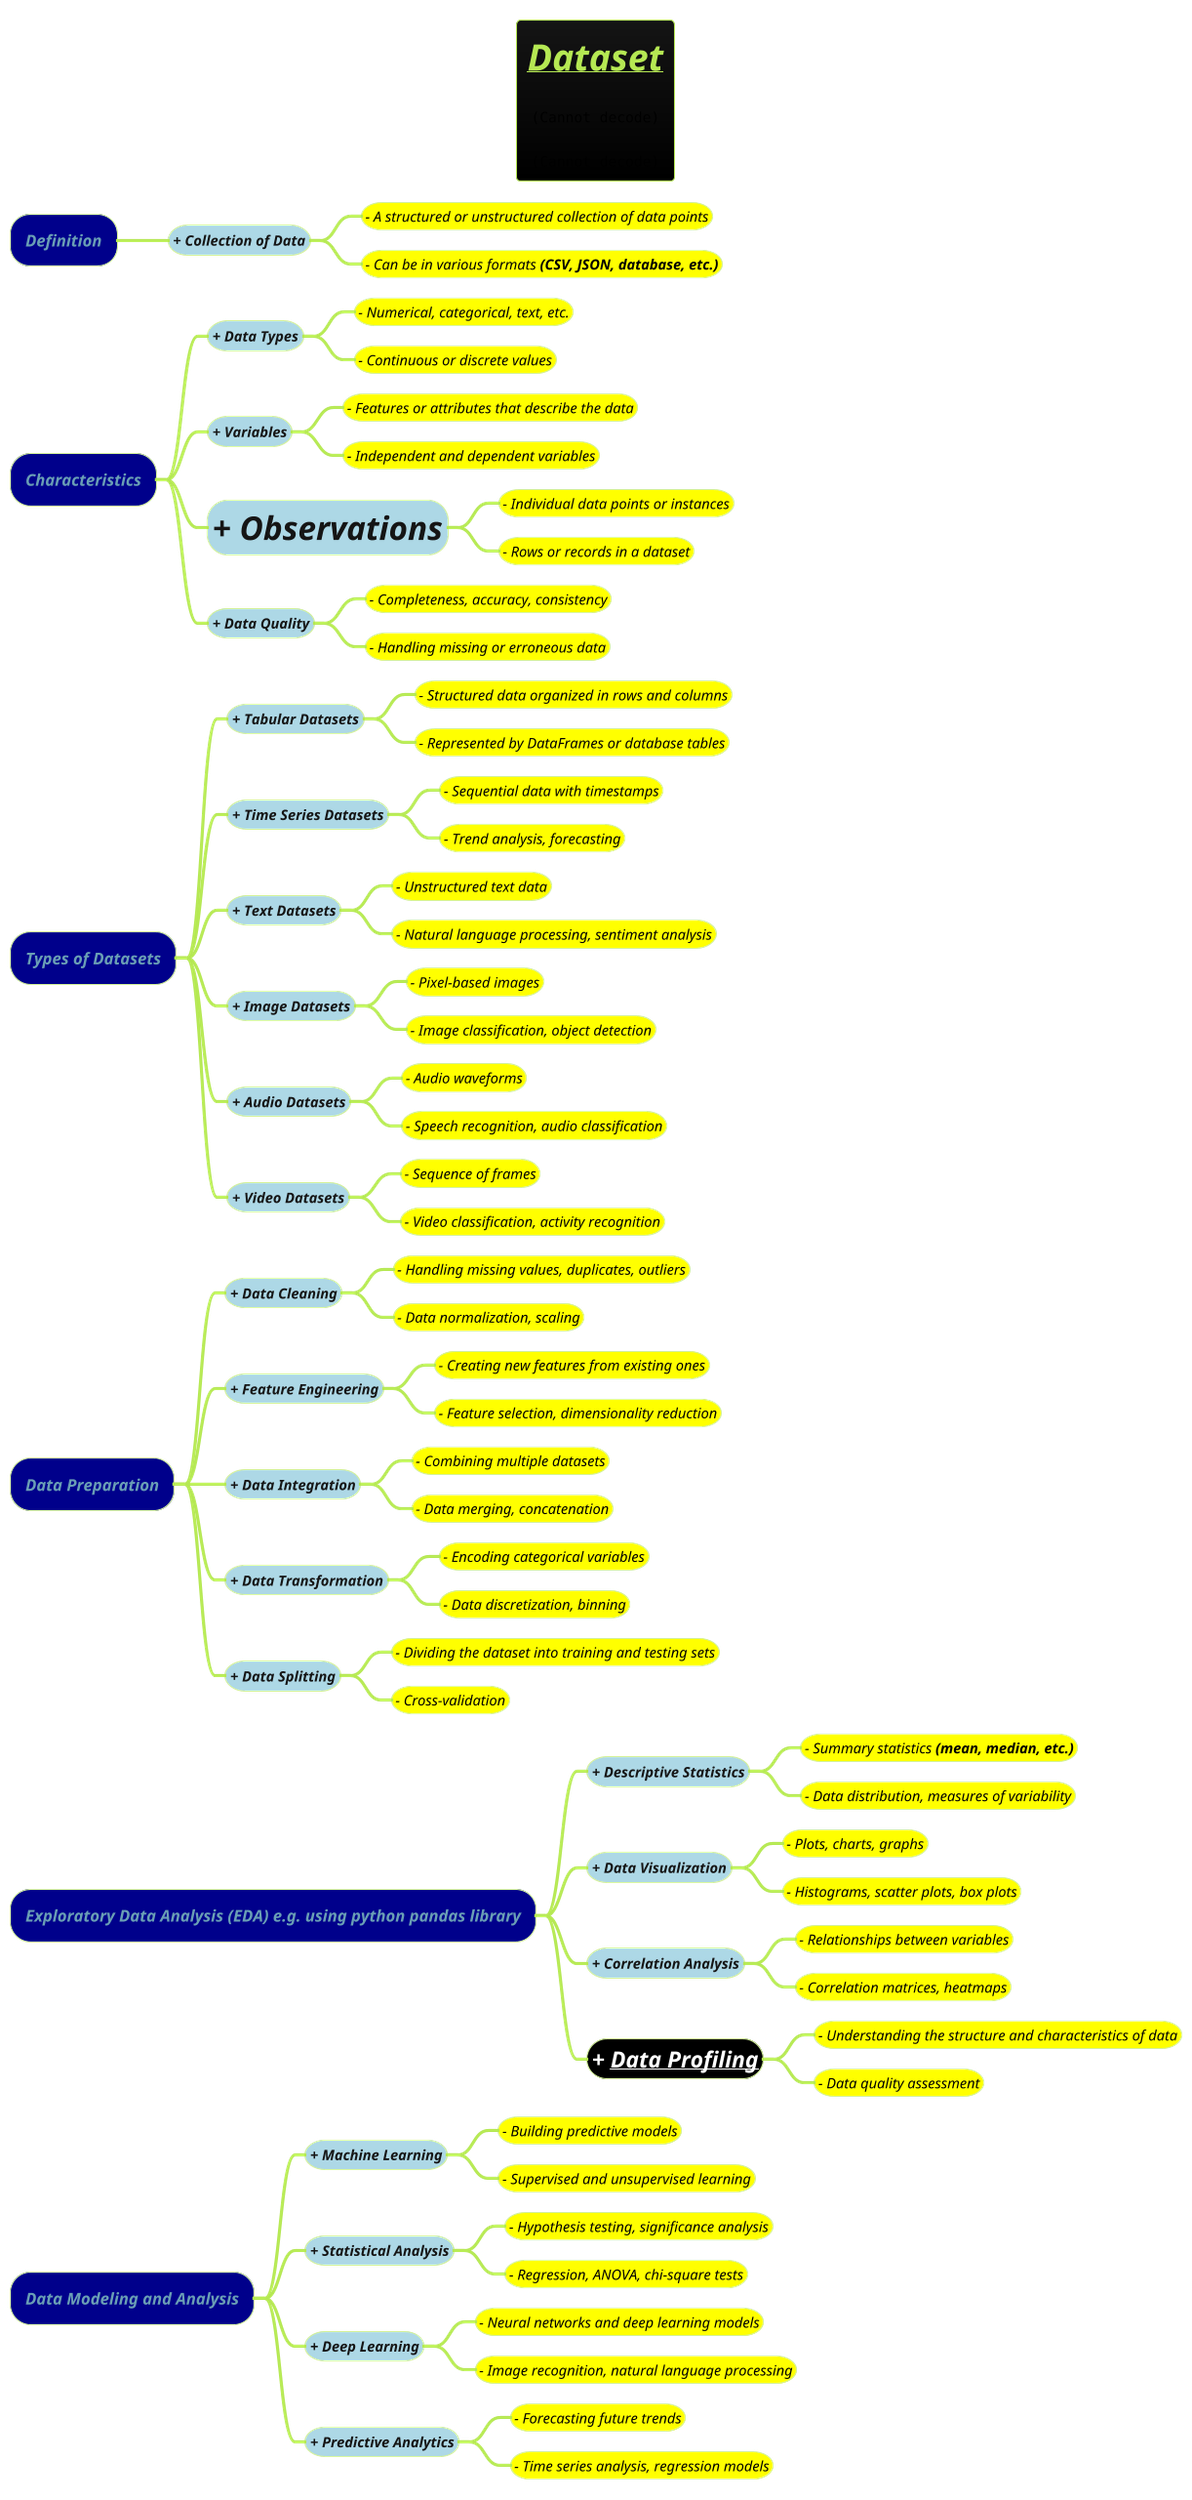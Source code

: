 @startmindmap
title =<b><u><i>Dataset\n\n<img:images/img_2.png>\n\n<img:images/img_1.png>
!theme hacker

*[#darkblue] <i>**Definition**
**[#lightblue] <i><color #blac><size:14>+ Collection of Data
***[#yellow] <i><color #black><size:14>- A structured or unstructured collection of data points
***[#yellow] <i><color #black><size:14>- Can be in various formats <b>(CSV, JSON, database, etc.)

*[#darkblue] <i>**Characteristics**
**[#lightblue] <i><color #blac><size:14>+ Data Types
***[#yellow] <i><color #black><size:14>- Numerical, categorical, text, etc.
***[#yellow] <i><color #black><size:14>- Continuous or discrete values
**[#lightblue] <i><color #blac><size:14>+ Variables
***[#yellow] <i><color #black><size:14>- Features or attributes that describe the data
***[#yellow] <i><color #black><size:14>- Independent and dependent variables
**[#lightblue] <i><color #blac><size:32>+ Observations
***[#yellow] <i><color #black><size:14>- Individual data points or instances
***[#yellow] <i><color #black><size:14>- Rows or records in a dataset
**[#lightblue] <i><color #blac><size:14>+ Data Quality
***[#yellow] <i><color #black><size:14>- Completeness, accuracy, consistency
***[#yellow] <i><color #black><size:14>- Handling missing or erroneous data

*[#darkblue] <i>**Types of Datasets**
**[#lightblue] <i><color #blac><size:14>+ Tabular Datasets
***[#yellow] <i><color #black><size:14>- Structured data organized in rows and columns
***[#yellow] <i><color #black><size:14>- Represented by DataFrames or database tables
**[#lightblue] <i><color #blac><size:14>+ Time Series Datasets
***[#yellow] <i><color #black><size:14>- Sequential data with timestamps
***[#yellow] <i><color #black><size:14>- Trend analysis, forecasting
**[#lightblue] <i><color #blac><size:14>+ Text Datasets
***[#yellow] <i><color #black><size:14>- Unstructured text data
***[#yellow] <i><color #black><size:14>- Natural language processing, sentiment analysis
**[#lightblue] <i><color #blac><size:14>+ Image Datasets
***[#yellow] <i><color #black><size:14>- Pixel-based images
***[#yellow] <i><color #black><size:14>- Image classification, object detection
**[#lightblue] <i><color #blac><size:14>+ Audio Datasets
***[#yellow] <i><color #black><size:14>- Audio waveforms
***[#yellow] <i><color #black><size:14>- Speech recognition, audio classification
**[#lightblue] <i><color #blac><size:14>+ Video Datasets
***[#yellow] <i><color #black><size:14>- Sequence of frames
***[#yellow] <i><color #black><size:14>- Video classification, activity recognition

*[#darkblue] <i>**Data Preparation**
**[#lightblue] <i><color #blac><size:14>+ Data Cleaning
***[#yellow] <i><color #black><size:14>- Handling missing values, duplicates, outliers
***[#yellow] <i><color #black><size:14>- Data normalization, scaling
**[#lightblue] <i><color #blac><size:14>+ Feature Engineering
***[#yellow] <i><color #black><size:14>- Creating new features from existing ones
***[#yellow] <i><color #black><size:14>- Feature selection, dimensionality reduction
**[#lightblue] <i><color #blac><size:14>+ Data Integration
***[#yellow] <i><color #black><size:14>- Combining multiple datasets
***[#yellow] <i><color #black><size:14>- Data merging, concatenation
**[#lightblue] <i><color #blac><size:14>+ Data Transformation
***[#yellow] <i><color #black><size:14>- Encoding categorical variables
***[#yellow] <i><color #black><size:14>- Data discretization, binning
**[#lightblue] <i><color #blac><size:14>+ Data Splitting
***[#yellow] <i><color #black><size:14>- Dividing the dataset into training and testing sets
***[#yellow] <i><color #black><size:14>- Cross-validation

*[#darkblue] <i>Exploratory Data Analysis <b>(EDA) e.g. using python **pandas library**
**[#lightblue] <i><color #blac><size:14>+ Descriptive Statistics
***[#yellow] <i><color #black><size:14>- Summary statistics <b>(mean, median, etc.)
***[#yellow] <i><color #black><size:14>- Data distribution, measures of variability
**[#lightblue] <i><color #blac><size:14>+ Data Visualization
***[#yellow] <i><color #black><size:14>- Plots, charts, graphs
***[#yellow] <i><color #black><size:14>- Histograms, scatter plots, box plots
**[#lightblue] <i><color #blac><size:14>+ Correlation Analysis
***[#yellow] <i><color #black><size:14>- Relationships between variables
***[#yellow] <i><color #black><size:14>- Correlation matrices, heatmaps
**[#black] <color #white><b><i><size:22>+ [[docs/AI-ML-DL-Data-Science-and-BigData/data-science/data-engineering/Data-Profiling.puml Data Profiling]]
***[#yellow] <i><color #black><size:14>- Understanding the structure and characteristics of data
***[#yellow] <i><color #black><size:14>- Data quality assessment

*[#darkblue] <i>**Data Modeling and Analysis**
**[#lightblue] <i><color #blac><size:14>+ Machine Learning
***[#yellow] <i><color #black><size:14>- Building predictive models
***[#yellow] <i><color #black><size:14>- Supervised and unsupervised learning
**[#lightblue] <i><color #blac><size:14>+ Statistical Analysis
***[#yellow] <i><color #black><size:14>- Hypothesis testing, significance analysis
***[#yellow] <i><color #black><size:14>- Regression, ANOVA, chi-square tests
**[#lightblue] <i><color #blac><size:14>+ Deep Learning
***[#yellow] <i><color #black><size:14>- Neural networks and deep learning models
***[#yellow] <i><color #black><size:14>- Image recognition, natural language processing
**[#lightblue] <i><color #blac><size:14>+ Predictive Analytics
***[#yellow] <i><color #black><size:14>- Forecasting future trends
***[#yellow] <i><color #black><size:14>- Time series analysis, regression models

@endmindmap
